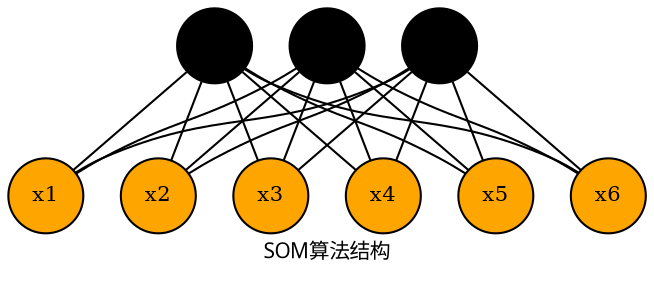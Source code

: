 graph G{
	label    = "SOM算法结构";		//标签
	fontsize = 10;					//字体大小
	fontname = "Microsoft YaHei";	//字体名称
    //默认结点属性
	node [shape = circle, style = filled,  fontsize = 10];
    //【1】 声明结点ID
    a[fillcolor = "black"];  
    b[fillcolor = "black"];  
    c[fillcolor = "black"];  
    x1[fillcolor = "orange"];  
    x2[fillcolor = "orange"];  
    x3[fillcolor = "orange"];  
    x4[fillcolor = "orange"];  
    x5[fillcolor = "orange"];  
    x6[fillcolor = "orange"];  
	a--x1
	a--x2
	a--x3
	a--x4
	a--x5
	a--x6
	b--x1
	b--x2
	b--x3
	b--x4
	b--x5
	b--x6
	c--x1
	c--x2
	c--x3
	c--x4
	c--x5
	c--x6
}
